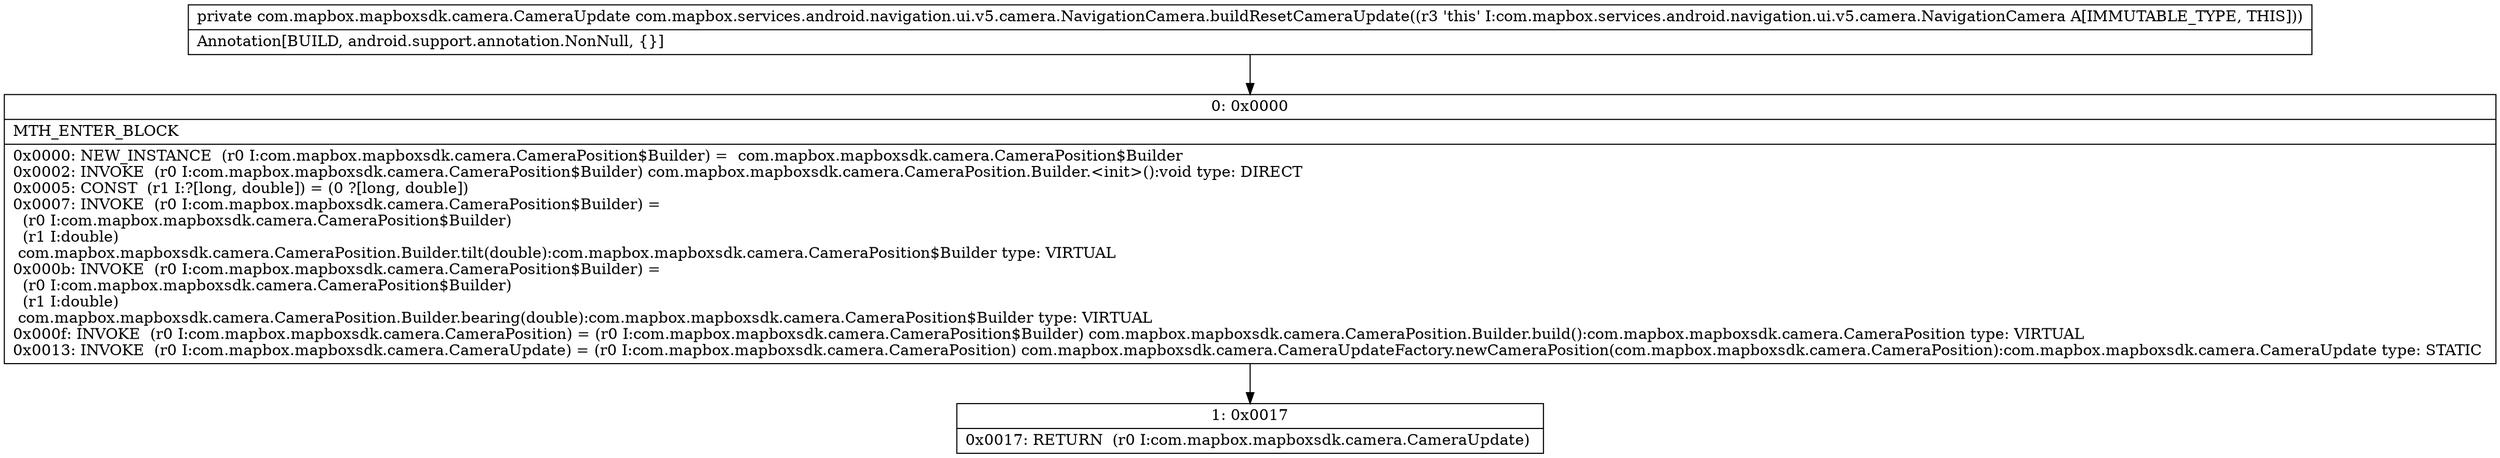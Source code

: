 digraph "CFG forcom.mapbox.services.android.navigation.ui.v5.camera.NavigationCamera.buildResetCameraUpdate()Lcom\/mapbox\/mapboxsdk\/camera\/CameraUpdate;" {
Node_0 [shape=record,label="{0\:\ 0x0000|MTH_ENTER_BLOCK\l|0x0000: NEW_INSTANCE  (r0 I:com.mapbox.mapboxsdk.camera.CameraPosition$Builder) =  com.mapbox.mapboxsdk.camera.CameraPosition$Builder \l0x0002: INVOKE  (r0 I:com.mapbox.mapboxsdk.camera.CameraPosition$Builder) com.mapbox.mapboxsdk.camera.CameraPosition.Builder.\<init\>():void type: DIRECT \l0x0005: CONST  (r1 I:?[long, double]) = (0 ?[long, double]) \l0x0007: INVOKE  (r0 I:com.mapbox.mapboxsdk.camera.CameraPosition$Builder) = \l  (r0 I:com.mapbox.mapboxsdk.camera.CameraPosition$Builder)\l  (r1 I:double)\l com.mapbox.mapboxsdk.camera.CameraPosition.Builder.tilt(double):com.mapbox.mapboxsdk.camera.CameraPosition$Builder type: VIRTUAL \l0x000b: INVOKE  (r0 I:com.mapbox.mapboxsdk.camera.CameraPosition$Builder) = \l  (r0 I:com.mapbox.mapboxsdk.camera.CameraPosition$Builder)\l  (r1 I:double)\l com.mapbox.mapboxsdk.camera.CameraPosition.Builder.bearing(double):com.mapbox.mapboxsdk.camera.CameraPosition$Builder type: VIRTUAL \l0x000f: INVOKE  (r0 I:com.mapbox.mapboxsdk.camera.CameraPosition) = (r0 I:com.mapbox.mapboxsdk.camera.CameraPosition$Builder) com.mapbox.mapboxsdk.camera.CameraPosition.Builder.build():com.mapbox.mapboxsdk.camera.CameraPosition type: VIRTUAL \l0x0013: INVOKE  (r0 I:com.mapbox.mapboxsdk.camera.CameraUpdate) = (r0 I:com.mapbox.mapboxsdk.camera.CameraPosition) com.mapbox.mapboxsdk.camera.CameraUpdateFactory.newCameraPosition(com.mapbox.mapboxsdk.camera.CameraPosition):com.mapbox.mapboxsdk.camera.CameraUpdate type: STATIC \l}"];
Node_1 [shape=record,label="{1\:\ 0x0017|0x0017: RETURN  (r0 I:com.mapbox.mapboxsdk.camera.CameraUpdate) \l}"];
MethodNode[shape=record,label="{private com.mapbox.mapboxsdk.camera.CameraUpdate com.mapbox.services.android.navigation.ui.v5.camera.NavigationCamera.buildResetCameraUpdate((r3 'this' I:com.mapbox.services.android.navigation.ui.v5.camera.NavigationCamera A[IMMUTABLE_TYPE, THIS]))  | Annotation[BUILD, android.support.annotation.NonNull, \{\}]\l}"];
MethodNode -> Node_0;
Node_0 -> Node_1;
}

